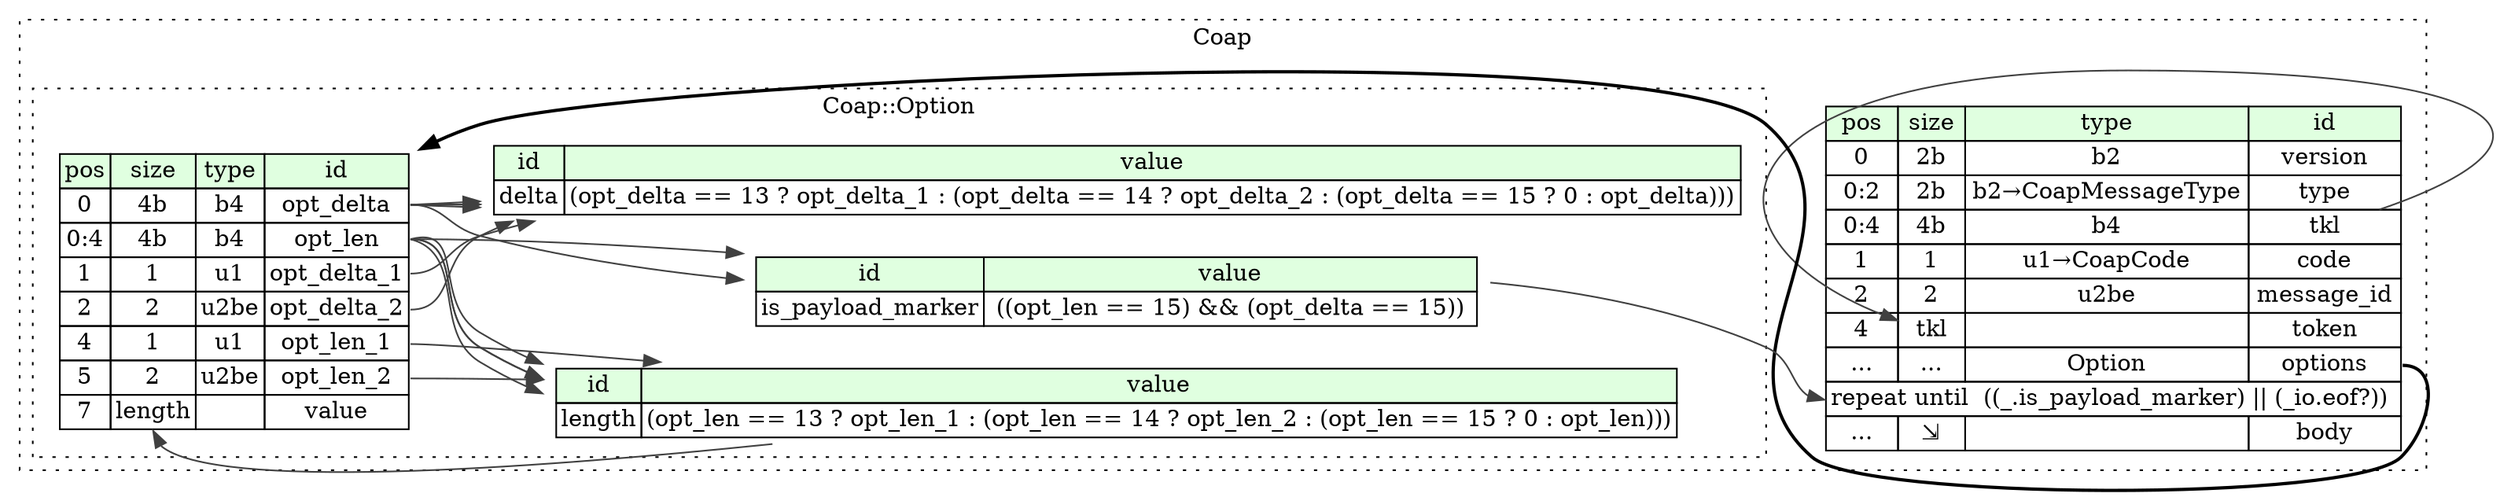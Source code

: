 digraph {
	rankdir=LR;
	node [shape=plaintext];
	subgraph cluster__coap {
		label="Coap";
		graph[style=dotted];

		coap__seq [label=<<TABLE BORDER="0" CELLBORDER="1" CELLSPACING="0">
			<TR><TD BGCOLOR="#E0FFE0">pos</TD><TD BGCOLOR="#E0FFE0">size</TD><TD BGCOLOR="#E0FFE0">type</TD><TD BGCOLOR="#E0FFE0">id</TD></TR>
			<TR><TD PORT="version_pos">0</TD><TD PORT="version_size">2b</TD><TD>b2</TD><TD PORT="version_type">version</TD></TR>
			<TR><TD PORT="type_pos">0:2</TD><TD PORT="type_size">2b</TD><TD>b2→CoapMessageType</TD><TD PORT="type_type">type</TD></TR>
			<TR><TD PORT="tkl_pos">0:4</TD><TD PORT="tkl_size">4b</TD><TD>b4</TD><TD PORT="tkl_type">tkl</TD></TR>
			<TR><TD PORT="code_pos">1</TD><TD PORT="code_size">1</TD><TD>u1→CoapCode</TD><TD PORT="code_type">code</TD></TR>
			<TR><TD PORT="message_id_pos">2</TD><TD PORT="message_id_size">2</TD><TD>u2be</TD><TD PORT="message_id_type">message_id</TD></TR>
			<TR><TD PORT="token_pos">4</TD><TD PORT="token_size">tkl</TD><TD></TD><TD PORT="token_type">token</TD></TR>
			<TR><TD PORT="options_pos">...</TD><TD PORT="options_size">...</TD><TD>Option</TD><TD PORT="options_type">options</TD></TR>
			<TR><TD COLSPAN="4" PORT="options__repeat">repeat until  ((_.is_payload_marker) || (_io.eof?)) </TD></TR>
			<TR><TD PORT="body_pos">...</TD><TD PORT="body_size">⇲</TD><TD></TD><TD PORT="body_type">body</TD></TR>
		</TABLE>>];
		subgraph cluster__option {
			label="Coap::Option";
			graph[style=dotted];

			option__seq [label=<<TABLE BORDER="0" CELLBORDER="1" CELLSPACING="0">
				<TR><TD BGCOLOR="#E0FFE0">pos</TD><TD BGCOLOR="#E0FFE0">size</TD><TD BGCOLOR="#E0FFE0">type</TD><TD BGCOLOR="#E0FFE0">id</TD></TR>
				<TR><TD PORT="opt_delta_pos">0</TD><TD PORT="opt_delta_size">4b</TD><TD>b4</TD><TD PORT="opt_delta_type">opt_delta</TD></TR>
				<TR><TD PORT="opt_len_pos">0:4</TD><TD PORT="opt_len_size">4b</TD><TD>b4</TD><TD PORT="opt_len_type">opt_len</TD></TR>
				<TR><TD PORT="opt_delta_1_pos">1</TD><TD PORT="opt_delta_1_size">1</TD><TD>u1</TD><TD PORT="opt_delta_1_type">opt_delta_1</TD></TR>
				<TR><TD PORT="opt_delta_2_pos">2</TD><TD PORT="opt_delta_2_size">2</TD><TD>u2be</TD><TD PORT="opt_delta_2_type">opt_delta_2</TD></TR>
				<TR><TD PORT="opt_len_1_pos">4</TD><TD PORT="opt_len_1_size">1</TD><TD>u1</TD><TD PORT="opt_len_1_type">opt_len_1</TD></TR>
				<TR><TD PORT="opt_len_2_pos">5</TD><TD PORT="opt_len_2_size">2</TD><TD>u2be</TD><TD PORT="opt_len_2_type">opt_len_2</TD></TR>
				<TR><TD PORT="value_pos">7</TD><TD PORT="value_size">length</TD><TD></TD><TD PORT="value_type">value</TD></TR>
			</TABLE>>];
			option__inst__length [label=<<TABLE BORDER="0" CELLBORDER="1" CELLSPACING="0">
				<TR><TD BGCOLOR="#E0FFE0">id</TD><TD BGCOLOR="#E0FFE0">value</TD></TR>
				<TR><TD>length</TD><TD>(opt_len == 13 ? opt_len_1 : (opt_len == 14 ? opt_len_2 : (opt_len == 15 ? 0 : opt_len)))</TD></TR>
			</TABLE>>];
			option__inst__delta [label=<<TABLE BORDER="0" CELLBORDER="1" CELLSPACING="0">
				<TR><TD BGCOLOR="#E0FFE0">id</TD><TD BGCOLOR="#E0FFE0">value</TD></TR>
				<TR><TD>delta</TD><TD>(opt_delta == 13 ? opt_delta_1 : (opt_delta == 14 ? opt_delta_2 : (opt_delta == 15 ? 0 : opt_delta)))</TD></TR>
			</TABLE>>];
			option__inst__is_payload_marker [label=<<TABLE BORDER="0" CELLBORDER="1" CELLSPACING="0">
				<TR><TD BGCOLOR="#E0FFE0">id</TD><TD BGCOLOR="#E0FFE0">value</TD></TR>
				<TR><TD>is_payload_marker</TD><TD> ((opt_len == 15) &amp;&amp; (opt_delta == 15)) </TD></TR>
			</TABLE>>];
		}
	}
	coap__seq:tkl_type -> coap__seq:token_size [color="#404040"];
	coap__seq:options_type -> option__seq [style=bold];
	option__inst__is_payload_marker:is_payload_marker_type -> coap__seq:options__repeat [color="#404040"];
	option__inst__length:length_type -> option__seq:value_size [color="#404040"];
	option__seq:opt_len_type -> option__inst__length [color="#404040"];
	option__seq:opt_len_1_type -> option__inst__length [color="#404040"];
	option__seq:opt_len_type -> option__inst__length [color="#404040"];
	option__seq:opt_len_2_type -> option__inst__length [color="#404040"];
	option__seq:opt_len_type -> option__inst__length [color="#404040"];
	option__seq:opt_len_type -> option__inst__length [color="#404040"];
	option__seq:opt_delta_type -> option__inst__delta [color="#404040"];
	option__seq:opt_delta_1_type -> option__inst__delta [color="#404040"];
	option__seq:opt_delta_type -> option__inst__delta [color="#404040"];
	option__seq:opt_delta_2_type -> option__inst__delta [color="#404040"];
	option__seq:opt_delta_type -> option__inst__delta [color="#404040"];
	option__seq:opt_delta_type -> option__inst__delta [color="#404040"];
	option__seq:opt_len_type -> option__inst__is_payload_marker [color="#404040"];
	option__seq:opt_delta_type -> option__inst__is_payload_marker [color="#404040"];
}
